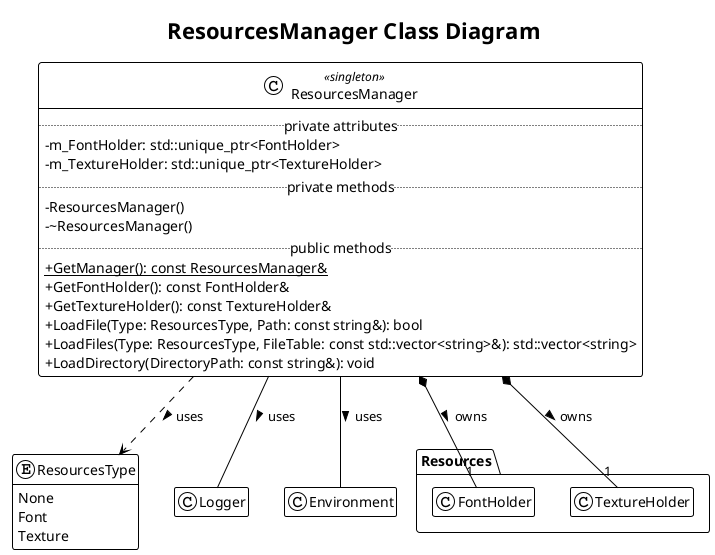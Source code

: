 @startuml
!theme plain
title ResourcesManager Class Diagram

' Settings for better readability
skinparam classAttributeIconSize 0
hide empty members

' --- Utility Classes & Enums ---
enum ResourcesType{
    None
    Font
    Texture
}


' --- Resource Holder Classes ---
package Resources {
    class FontHolder
    class TextureHolder
}


' --- The ResourcesManager Singleton Class ---
class ResourcesManager <<singleton>> {
    .. private attributes ..
    - m_FontHolder: std::unique_ptr<FontHolder>
    - m_TextureHolder: std::unique_ptr<TextureHolder>
    .. private methods ..
    - ResourcesManager()
    - ~ResourcesManager()
    .. public methods ..
    + {static} GetManager(): const ResourcesManager&
    + GetFontHolder(): const FontHolder&
    + GetTextureHolder(): const TextureHolder&
    + LoadFile(Type: ResourcesType, Path: const string&): bool
    + LoadFiles(Type: ResourcesType, FileTable: const std::vector<string>&): std::vector<string>
    + LoadDirectory(DirectoryPath: const string&): void
}

' --- RELATIONSHIPS ---

' ==> Composition (Owns-A relationship)
' The unique_ptr members signify exclusive ownership.
ResourcesManager *-- "1" FontHolder : owns >
ResourcesManager *-- "1" TextureHolder : owns >

' ==> Dependency (Uses-A relationship)
' The LoadFile/LoadFiles methods use the ResourcesType enum.
ResourcesManager ..> ResourcesType : uses >
ResourcesManager -- Logger : uses >
ResourcesManager -- Environment : uses >
@enduml